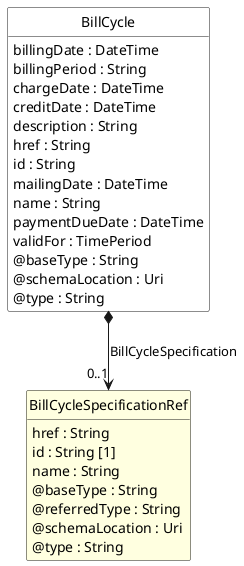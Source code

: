 @startuml
hide circle
hide methods
hide stereotype
show <<Enumeration>> stereotype
skinparam class {
   BackgroundColor<<Enumeration>> #E6F5F7
   BackgroundColor<<Ref>> #FFFFE0
   BackgroundColor<<Pivot>> #FFFFFFF
   BackgroundColor<<SimpleType>> #E2F0DA
   BackgroundColor #FCF2E3
}

class BillCycle <<Pivot>> {
    billingDate : DateTime
    billingPeriod : String
    chargeDate : DateTime
    creditDate : DateTime
    description : String
    href : String
    id : String
    mailingDate : DateTime
    name : String
    paymentDueDate : DateTime
    validFor : TimePeriod
    @baseType : String
    @schemaLocation : Uri
    @type : String
}

class BillCycleSpecificationRef  <<Ref>> {
    href : String
    id : String [1]
    name : String
    @baseType : String
    @referredType : String
    @schemaLocation : Uri
    @type : String
}

BillCycle *-->  "0..1" BillCycleSpecificationRef : BillCycleSpecification

@enduml